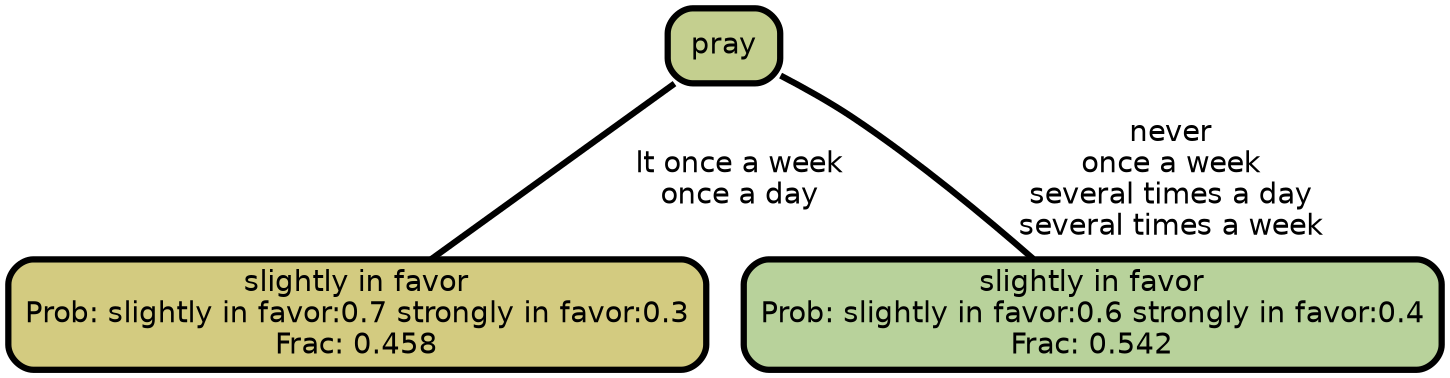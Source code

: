 graph Tree {
node [shape=box, style="filled, rounded",color="black",penwidth="3",fontcolor="black",                 fontname=helvetica] ;
graph [ranksep="0 equally", splines=straight,                 bgcolor=transparent, dpi=200] ;
edge [fontname=helvetica, color=black] ;
0 [label="slightly in favor
Prob: slightly in favor:0.7 strongly in favor:0.3
Frac: 0.458", fillcolor="#d3cb80"] ;
1 [label="pray", fillcolor="#c4cf8f"] ;
2 [label="slightly in favor
Prob: slightly in favor:0.6 strongly in favor:0.4
Frac: 0.542", fillcolor="#b8d29b"] ;
1 -- 0 [label=" lt once a week\n once a day",penwidth=3] ;
1 -- 2 [label=" never\n once a week\n several times a day\n several times a week",penwidth=3] ;
{rank = same;}}
